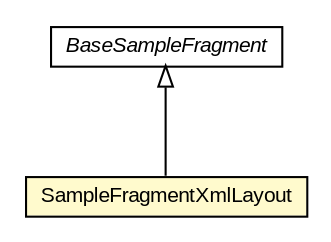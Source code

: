 #!/usr/local/bin/dot
#
# Class diagram 
# Generated by UMLGraph version R5_6-24-gf6e263 (http://www.umlgraph.org/)
#

digraph G {
	edge [fontname="arial",fontsize=10,labelfontname="arial",labelfontsize=10];
	node [fontname="arial",fontsize=10,shape=plaintext];
	nodesep=0.25;
	ranksep=0.5;
	// org.osmdroid.samplefragments.BaseSampleFragment
	c120915 [label=<<table title="org.osmdroid.samplefragments.BaseSampleFragment" border="0" cellborder="1" cellspacing="0" cellpadding="2" port="p" href="../BaseSampleFragment.html">
		<tr><td><table border="0" cellspacing="0" cellpadding="1">
<tr><td align="center" balign="center"><font face="arial italic"> BaseSampleFragment </font></td></tr>
		</table></td></tr>
		</table>>, URL="../BaseSampleFragment.html", fontname="arial", fontcolor="black", fontsize=10.0];
	// org.osmdroid.samplefragments.layouts.SampleFragmentXmlLayout
	c120964 [label=<<table title="org.osmdroid.samplefragments.layouts.SampleFragmentXmlLayout" border="0" cellborder="1" cellspacing="0" cellpadding="2" port="p" bgcolor="lemonChiffon" href="./SampleFragmentXmlLayout.html">
		<tr><td><table border="0" cellspacing="0" cellpadding="1">
<tr><td align="center" balign="center"> SampleFragmentXmlLayout </td></tr>
		</table></td></tr>
		</table>>, URL="./SampleFragmentXmlLayout.html", fontname="arial", fontcolor="black", fontsize=10.0];
	//org.osmdroid.samplefragments.layouts.SampleFragmentXmlLayout extends org.osmdroid.samplefragments.BaseSampleFragment
	c120915:p -> c120964:p [dir=back,arrowtail=empty];
}

